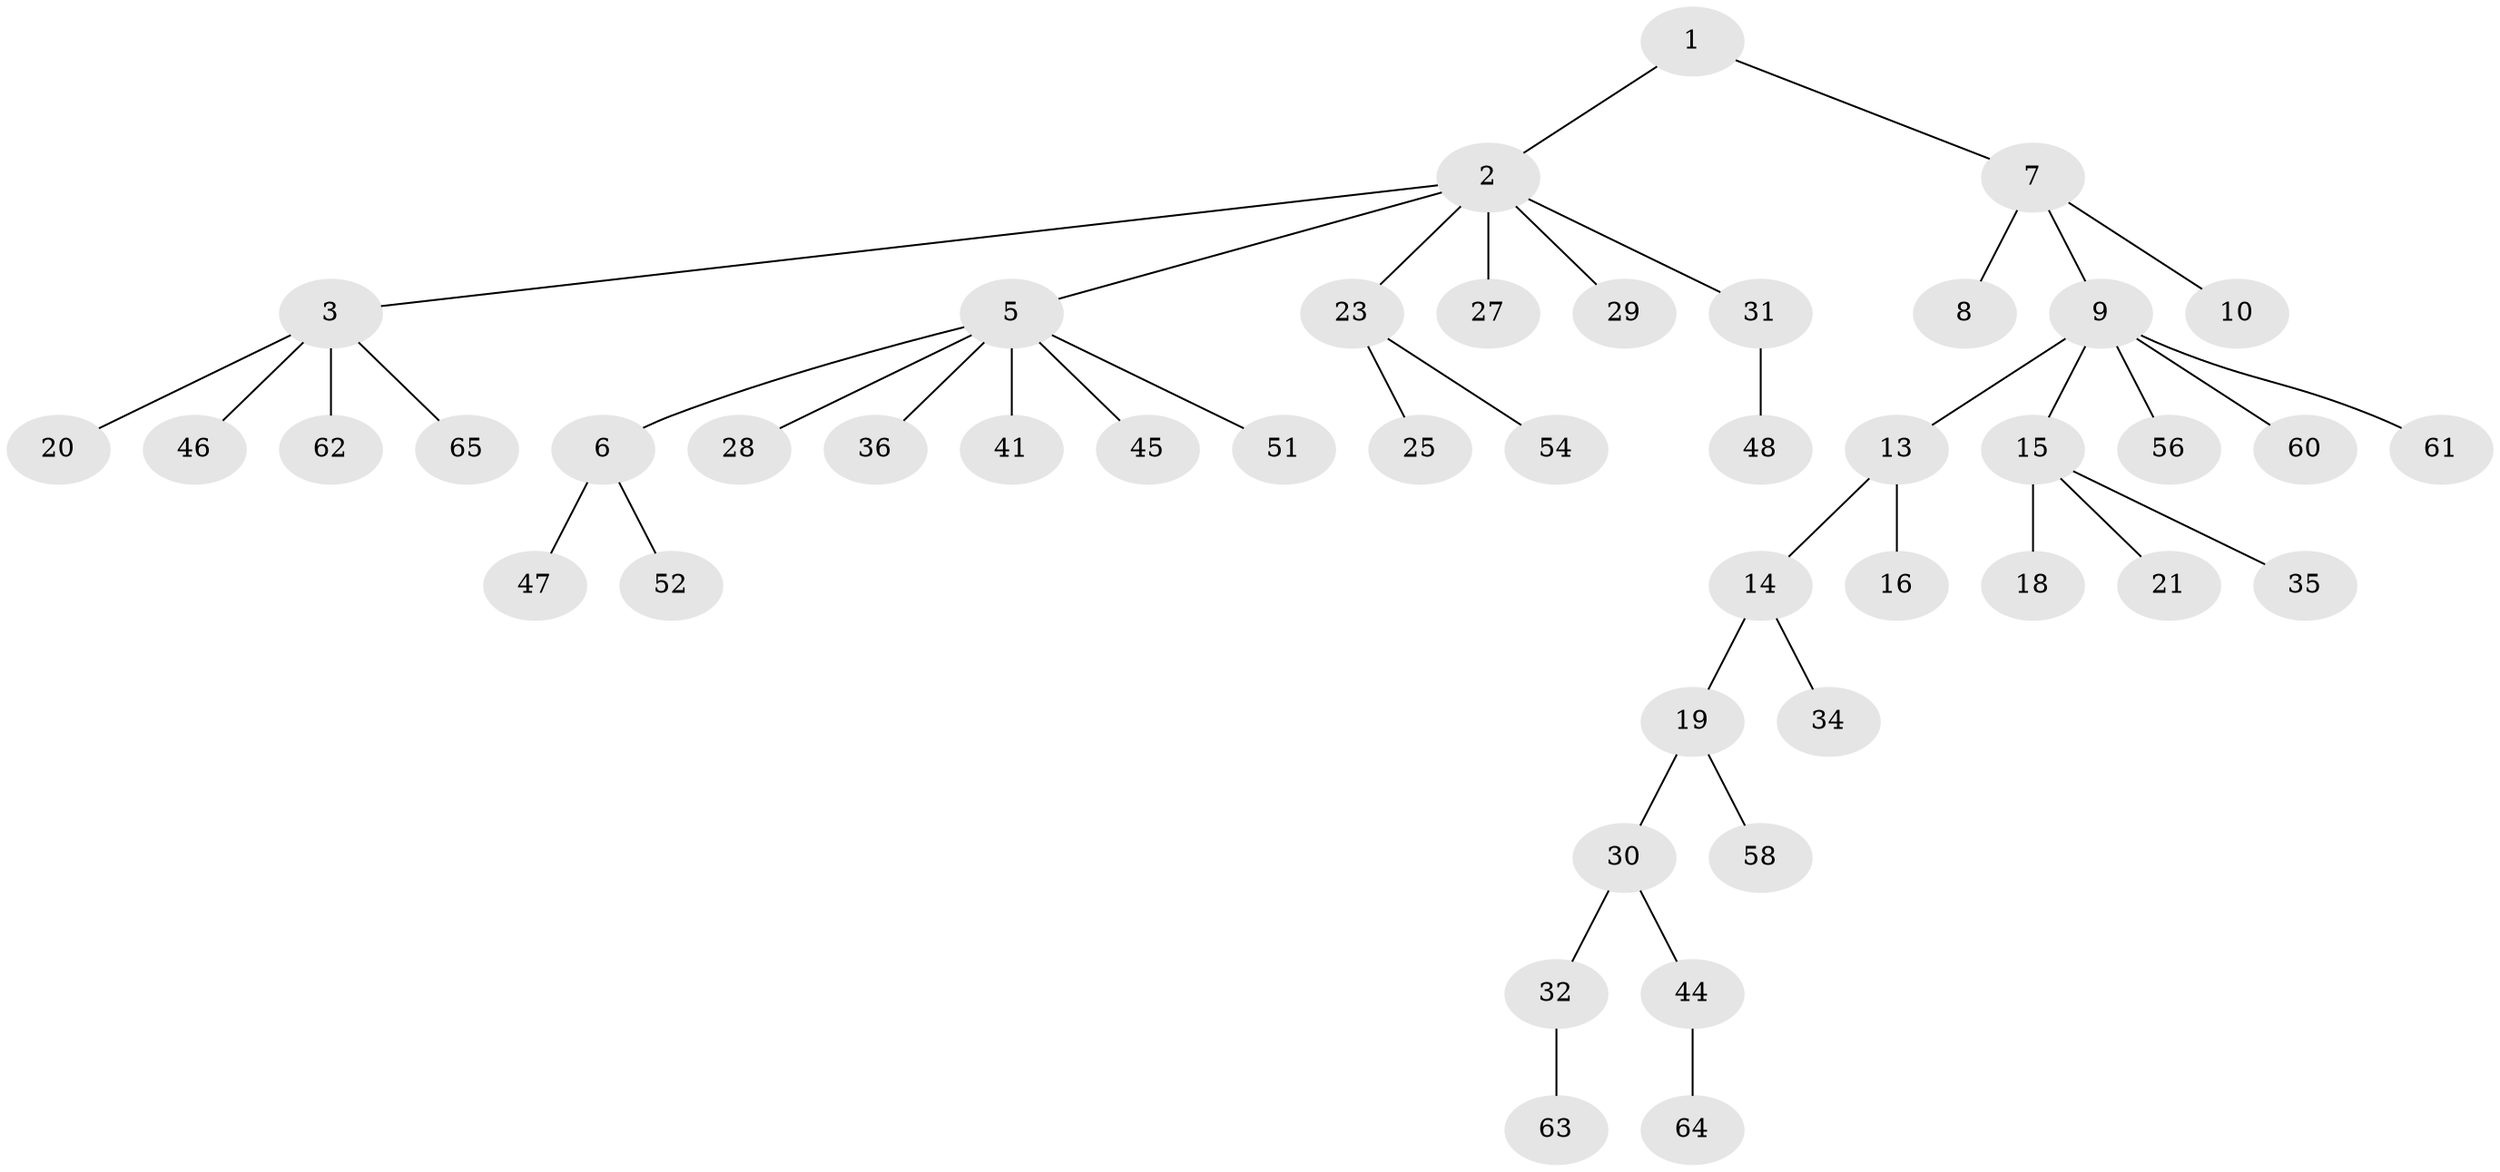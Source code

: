 // original degree distribution, {3: 0.1044776119402985, 7: 0.014925373134328358, 5: 0.029850746268656716, 2: 0.26865671641791045, 6: 0.029850746268656716, 1: 0.5074626865671642, 4: 0.04477611940298507}
// Generated by graph-tools (version 1.1) at 2025/42/03/06/25 10:42:04]
// undirected, 45 vertices, 44 edges
graph export_dot {
graph [start="1"]
  node [color=gray90,style=filled];
  1 [super="+39"];
  2 [super="+4"];
  3 [super="+33"];
  5 [super="+22"];
  6 [super="+12"];
  7 [super="+11"];
  8 [super="+53"];
  9 [super="+49"];
  10 [super="+43"];
  13 [super="+26"];
  14 [super="+55"];
  15 [super="+17"];
  16 [super="+40"];
  18;
  19 [super="+50"];
  20;
  21;
  23 [super="+24"];
  25;
  27;
  28 [super="+59"];
  29 [super="+37"];
  30 [super="+42"];
  31;
  32;
  34;
  35;
  36 [super="+38"];
  41;
  44;
  45;
  46;
  47;
  48 [super="+57"];
  51;
  52;
  54;
  56;
  58;
  60;
  61;
  62;
  63;
  64 [super="+67"];
  65 [super="+66"];
  1 -- 2;
  1 -- 7;
  2 -- 3;
  2 -- 5;
  2 -- 23;
  2 -- 29;
  2 -- 31;
  2 -- 27;
  3 -- 20;
  3 -- 46;
  3 -- 62;
  3 -- 65;
  5 -- 6;
  5 -- 41;
  5 -- 45;
  5 -- 51;
  5 -- 28;
  5 -- 36;
  6 -- 47;
  6 -- 52;
  7 -- 8;
  7 -- 9;
  7 -- 10;
  9 -- 13;
  9 -- 15;
  9 -- 60;
  9 -- 61;
  9 -- 56;
  13 -- 14;
  13 -- 16;
  14 -- 19;
  14 -- 34;
  15 -- 21;
  15 -- 18;
  15 -- 35;
  19 -- 30;
  19 -- 58;
  23 -- 25;
  23 -- 54;
  30 -- 32;
  30 -- 44;
  31 -- 48;
  32 -- 63;
  44 -- 64;
}
